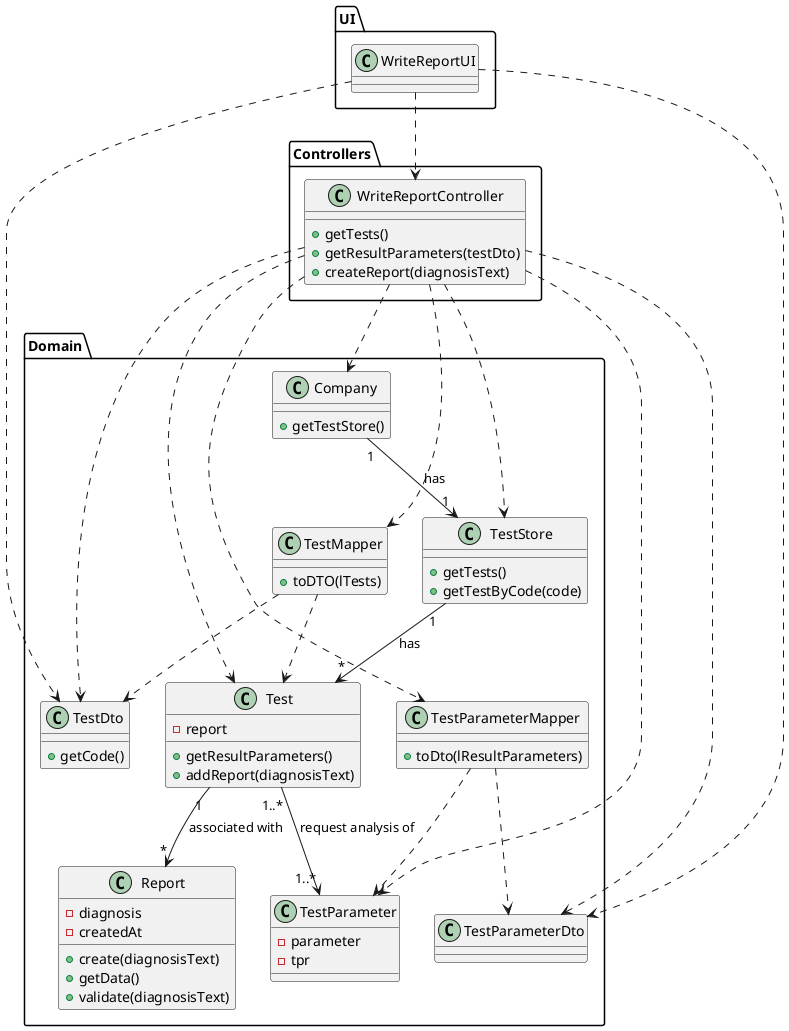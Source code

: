 @startuml
package UI{
    Class WriteReportUI
}
package Controllers{
    Class WriteReportController
}
package Domain{
    Class TestDto
    Class TestParameterDto
    Class Company
    Class TestParameterMapper
    Class TestParameter
    Class Test
    Class TestMapper
    Class TestStore
    Class TestParameterDto
    Class Report
}
WriteReportUI ..> WriteReportController
WriteReportUI ..> TestDto
WriteReportUI ..> TestParameterDto
WriteReportController..>Company
WriteReportController..>TestParameterMapper
WriteReportController..>TestParameter
WriteReportController..>Test
WriteReportController..>TestDto
WriteReportController..>TestMapper
WriteReportController..>TestStore
WriteReportController..>TestParameterDto

WriteReportController : +getTests()
WriteReportController : +getResultParameters(testDto)
WriteReportController : +createReport(diagnosisText)

Company : +getTestStore()
Company"1" --> "1"TestStore: has

TestStore : +getTests()
TestStore : +getTestByCode(code)
TestStore"1" --> "*"Test: has

TestMapper : +toDTO(lTests)
TestMapper..>Test
TestMapper..>TestDto

TestDto : +getCode()

Test : +getResultParameters()
Test : +addReport(diagnosisText)
Test : -report

Test"1" --> "*"Report : associated with
Test"1..*" --> "1..*"TestParameter: request analysis of

TestParameterMapper : +toDto(lResultParameters)
TestParameterMapper..>TestParameter
TestParameterMapper..>TestParameterDto

TestParameter : -parameter
TestParameter : -tpr

Report : +create(diagnosisText)
Report : +getData()
Report : +validate(diagnosisText)
Report : -diagnosis
Report : -createdAt
@enduml